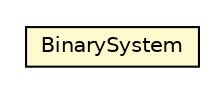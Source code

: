 #!/usr/local/bin/dot
#
# Class diagram 
# Generated by UMLGraph version R5_6-24-gf6e263 (http://www.umlgraph.org/)
#

digraph G {
	edge [fontname="Helvetica",fontsize=10,labelfontname="Helvetica",labelfontsize=10];
	node [fontname="Helvetica",fontsize=10,shape=plaintext];
	nodesep=0.25;
	ranksep=0.5;
	// org.universAAL.ontology.unit.system.BinarySystem
	c2461580 [label=<<table title="org.universAAL.ontology.unit.system.BinarySystem" border="0" cellborder="1" cellspacing="0" cellpadding="2" port="p" bgcolor="lemonChiffon" href="./BinarySystem.html">
		<tr><td><table border="0" cellspacing="0" cellpadding="1">
<tr><td align="center" balign="center"> BinarySystem </td></tr>
		</table></td></tr>
		</table>>, URL="./BinarySystem.html", fontname="Helvetica", fontcolor="black", fontsize=10.0];
}

